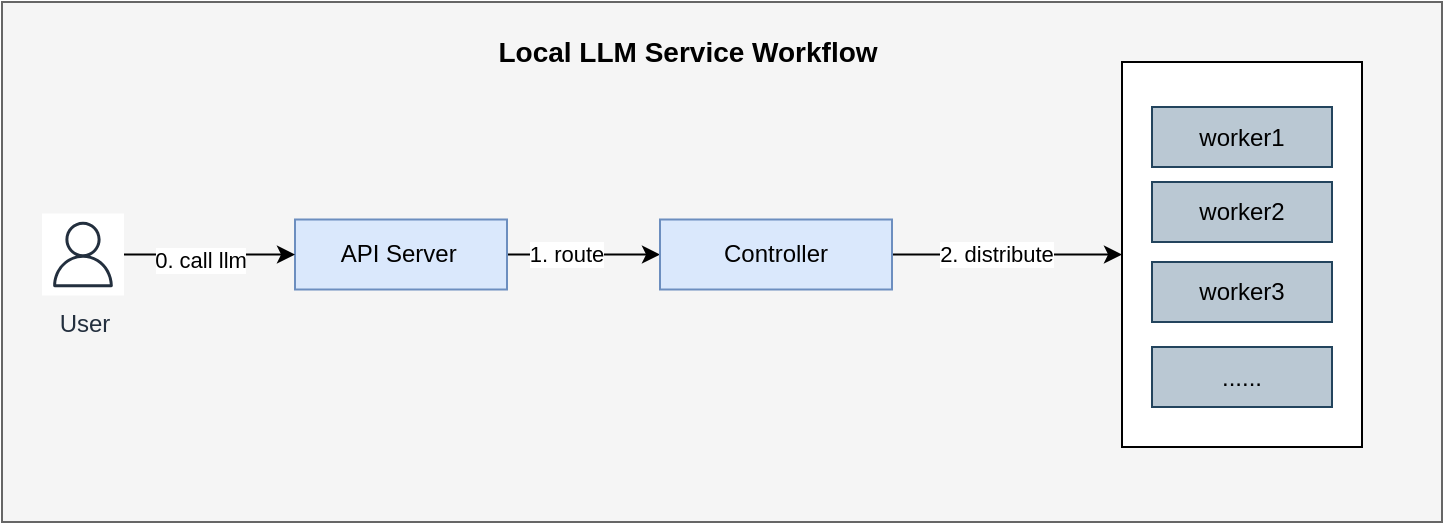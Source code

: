 <mxfile>
    <diagram id="5_3R-zzHEf52SLN2XJUo" name="第 1 页">
        <mxGraphModel dx="1315" dy="738" grid="1" gridSize="10" guides="1" tooltips="1" connect="1" arrows="1" fold="1" page="1" pageScale="1" pageWidth="1920" pageHeight="1200" math="0" shadow="0">
            <root>
                <mxCell id="0"/>
                <mxCell id="1" parent="0"/>
                <mxCell id="ZYxxZE-ww87QtJyCRkxr-116" value="" style="rounded=0;whiteSpace=wrap;html=1;fillColor=#f5f5f5;strokeColor=#666666;fontColor=#333333;" parent="1" vertex="1">
                    <mxGeometry x="350" y="210" width="720" height="260" as="geometry"/>
                </mxCell>
                <mxCell id="ZYxxZE-ww87QtJyCRkxr-109" style="edgeStyle=orthogonalEdgeStyle;rounded=0;orthogonalLoop=1;jettySize=auto;html=1;entryX=0;entryY=0.5;entryDx=0;entryDy=0;" parent="1" source="ZYxxZE-ww87QtJyCRkxr-99" target="ZYxxZE-ww87QtJyCRkxr-100" edge="1">
                    <mxGeometry relative="1" as="geometry"/>
                </mxCell>
                <mxCell id="ZYxxZE-ww87QtJyCRkxr-112" value="1. route" style="edgeLabel;html=1;align=center;verticalAlign=middle;resizable=0;points=[];rounded=0;" parent="ZYxxZE-ww87QtJyCRkxr-109" vertex="1" connectable="0">
                    <mxGeometry x="-0.242" y="1" relative="1" as="geometry">
                        <mxPoint as="offset"/>
                    </mxGeometry>
                </mxCell>
                <mxCell id="ZYxxZE-ww87QtJyCRkxr-99" value="API Server&amp;nbsp;" style="rounded=0;whiteSpace=wrap;html=1;fillColor=#dae8fc;strokeColor=#6c8ebf;" parent="1" vertex="1">
                    <mxGeometry x="496.5" y="318.75" width="106" height="35" as="geometry"/>
                </mxCell>
                <mxCell id="ZYxxZE-ww87QtJyCRkxr-110" style="edgeStyle=orthogonalEdgeStyle;rounded=0;orthogonalLoop=1;jettySize=auto;html=1;entryX=0;entryY=0.5;entryDx=0;entryDy=0;" parent="1" source="ZYxxZE-ww87QtJyCRkxr-100" target="ZYxxZE-ww87QtJyCRkxr-101" edge="1">
                    <mxGeometry relative="1" as="geometry">
                        <mxPoint x="860" y="321.75" as="targetPoint"/>
                    </mxGeometry>
                </mxCell>
                <mxCell id="ZYxxZE-ww87QtJyCRkxr-115" value="2. distribute" style="edgeLabel;html=1;align=center;verticalAlign=middle;resizable=0;points=[];rounded=0;" parent="ZYxxZE-ww87QtJyCRkxr-110" vertex="1" connectable="0">
                    <mxGeometry x="-0.104" y="1" relative="1" as="geometry">
                        <mxPoint as="offset"/>
                    </mxGeometry>
                </mxCell>
                <mxCell id="ZYxxZE-ww87QtJyCRkxr-100" value="Controller" style="rounded=0;whiteSpace=wrap;html=1;fillColor=#dae8fc;strokeColor=#6c8ebf;" parent="1" vertex="1">
                    <mxGeometry x="679" y="318.75" width="116" height="35" as="geometry"/>
                </mxCell>
                <mxCell id="ZYxxZE-ww87QtJyCRkxr-101" value="" style="rounded=0;whiteSpace=wrap;html=1;" parent="1" vertex="1">
                    <mxGeometry x="910" y="240" width="120" height="192.5" as="geometry"/>
                </mxCell>
                <mxCell id="ZYxxZE-ww87QtJyCRkxr-102" value="worker2" style="rounded=0;whiteSpace=wrap;html=1;fillColor=#bac8d3;strokeColor=#23445d;" parent="1" vertex="1">
                    <mxGeometry x="925" y="300" width="90" height="30" as="geometry"/>
                </mxCell>
                <mxCell id="ZYxxZE-ww87QtJyCRkxr-103" value="worker1" style="rounded=0;whiteSpace=wrap;html=1;fillColor=#bac8d3;strokeColor=#23445d;" parent="1" vertex="1">
                    <mxGeometry x="925" y="262.5" width="90" height="30" as="geometry"/>
                </mxCell>
                <mxCell id="ZYxxZE-ww87QtJyCRkxr-104" value="worker3" style="rounded=0;whiteSpace=wrap;html=1;fillColor=#bac8d3;strokeColor=#23445d;" parent="1" vertex="1">
                    <mxGeometry x="925" y="340" width="90" height="30" as="geometry"/>
                </mxCell>
                <mxCell id="ZYxxZE-ww87QtJyCRkxr-105" value="......" style="rounded=0;whiteSpace=wrap;html=1;fillColor=#bac8d3;strokeColor=#23445d;" parent="1" vertex="1">
                    <mxGeometry x="925" y="382.5" width="90" height="30" as="geometry"/>
                </mxCell>
                <mxCell id="ZYxxZE-ww87QtJyCRkxr-108" style="edgeStyle=orthogonalEdgeStyle;rounded=0;orthogonalLoop=1;jettySize=auto;html=1;entryX=0;entryY=0.5;entryDx=0;entryDy=0;fontSize=14;" parent="1" source="ZYxxZE-ww87QtJyCRkxr-107" target="ZYxxZE-ww87QtJyCRkxr-99" edge="1">
                    <mxGeometry relative="1" as="geometry">
                        <mxPoint x="420" y="336.75" as="sourcePoint"/>
                        <mxPoint x="493.25" y="336.25" as="targetPoint"/>
                    </mxGeometry>
                </mxCell>
                <mxCell id="ZYxxZE-ww87QtJyCRkxr-111" value="0. call llm" style="edgeLabel;html=1;align=center;verticalAlign=middle;resizable=0;points=[];rounded=0;" parent="ZYxxZE-ww87QtJyCRkxr-108" vertex="1" connectable="0">
                    <mxGeometry x="-0.146" y="-1" relative="1" as="geometry">
                        <mxPoint x="1" y="1" as="offset"/>
                    </mxGeometry>
                </mxCell>
                <mxCell id="ZYxxZE-ww87QtJyCRkxr-107" value="User" style="outlineConnect=0;fontColor=#232F3E;gradientColor=none;strokeColor=#232F3E;fillColor=#ffffff;dashed=0;verticalLabelPosition=bottom;verticalAlign=top;align=center;html=1;fontSize=12;fontStyle=0;aspect=fixed;shape=mxgraph.aws4.resourceIcon;resIcon=mxgraph.aws4.user;rounded=0;" parent="1" vertex="1">
                    <mxGeometry x="370" y="315.75" width="41" height="41" as="geometry"/>
                </mxCell>
                <mxCell id="ZYxxZE-ww87QtJyCRkxr-117" value="Local LLM Service Workflow" style="text;html=1;strokeColor=none;fillColor=none;align=center;verticalAlign=middle;whiteSpace=wrap;rounded=0;fontStyle=1;fontSize=14;" parent="1" vertex="1">
                    <mxGeometry x="562.5" y="220" width="260" height="30" as="geometry"/>
                </mxCell>
            </root>
        </mxGraphModel>
    </diagram>
</mxfile>